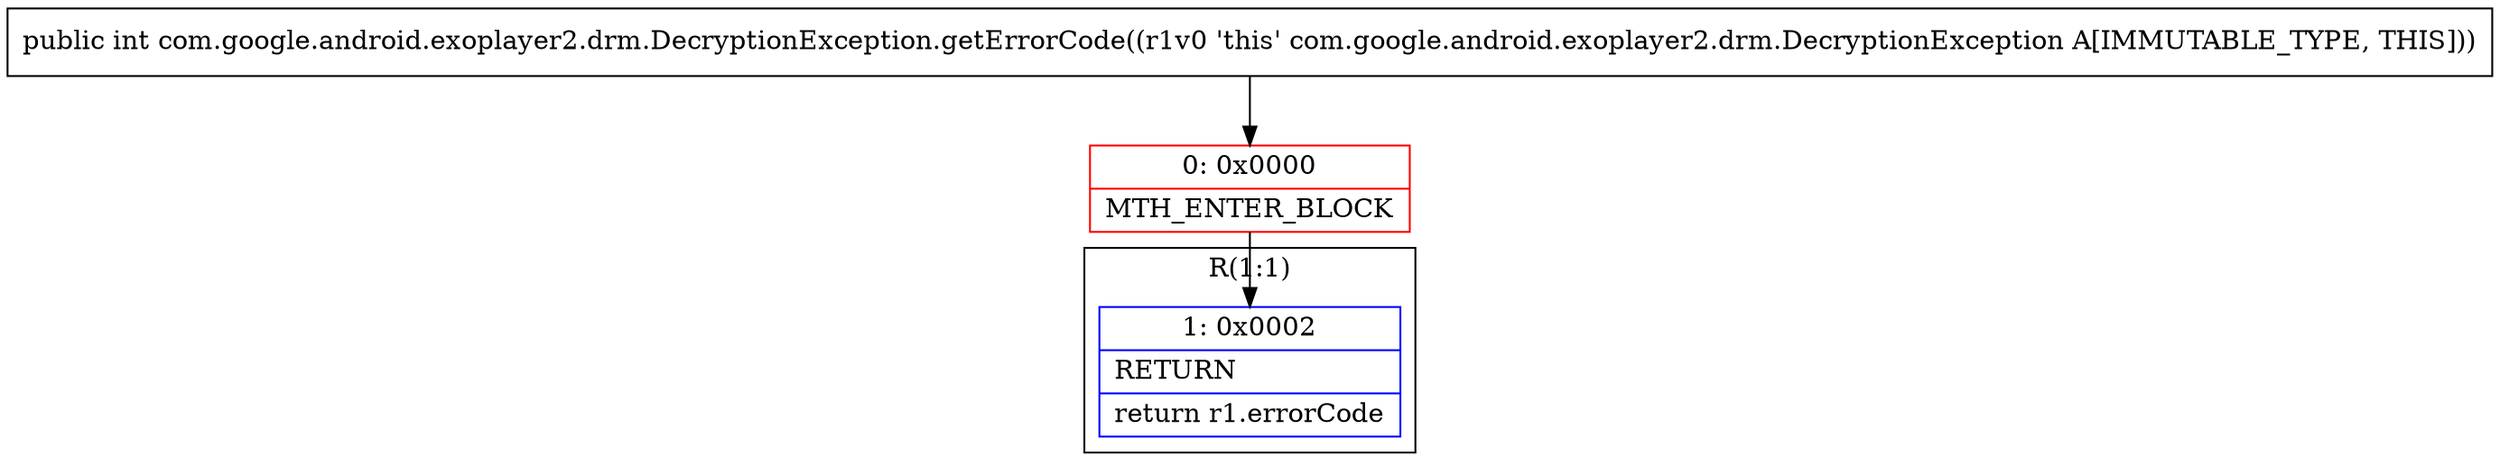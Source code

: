 digraph "CFG forcom.google.android.exoplayer2.drm.DecryptionException.getErrorCode()I" {
subgraph cluster_Region_398210497 {
label = "R(1:1)";
node [shape=record,color=blue];
Node_1 [shape=record,label="{1\:\ 0x0002|RETURN\l|return r1.errorCode\l}"];
}
Node_0 [shape=record,color=red,label="{0\:\ 0x0000|MTH_ENTER_BLOCK\l}"];
MethodNode[shape=record,label="{public int com.google.android.exoplayer2.drm.DecryptionException.getErrorCode((r1v0 'this' com.google.android.exoplayer2.drm.DecryptionException A[IMMUTABLE_TYPE, THIS])) }"];
MethodNode -> Node_0;
Node_0 -> Node_1;
}

